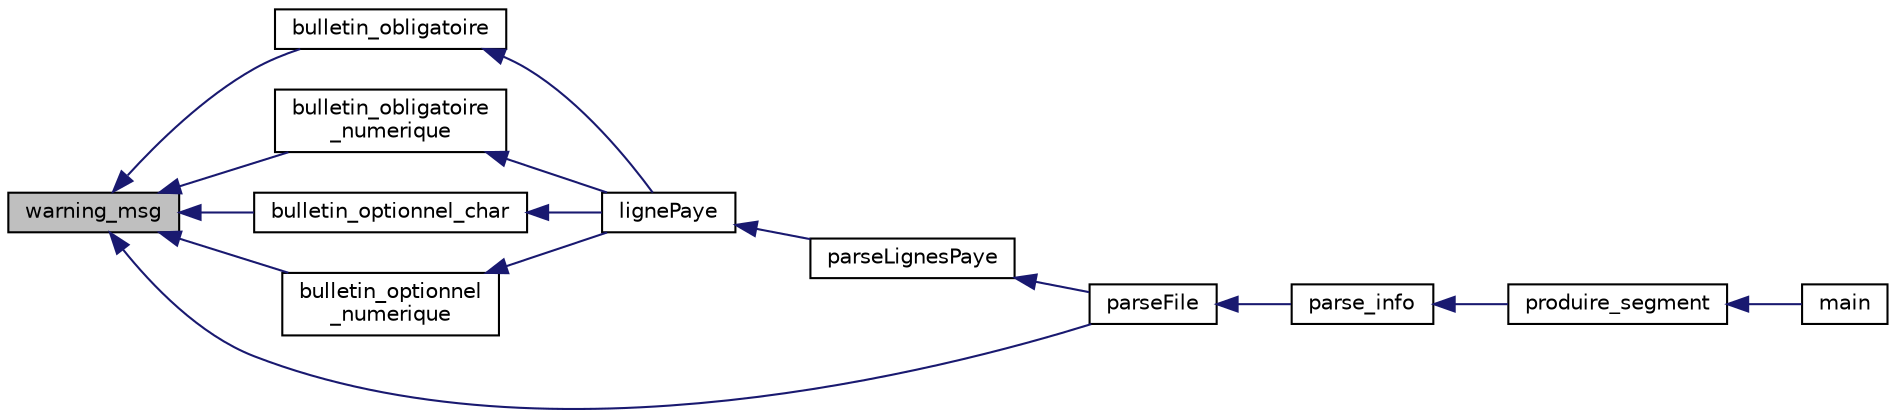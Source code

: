 digraph "warning_msg"
{
 // INTERACTIVE_SVG=YES
  edge [fontname="Helvetica",fontsize="10",labelfontname="Helvetica",labelfontsize="10"];
  node [fontname="Helvetica",fontsize="10",shape=record];
  rankdir="LR";
  Node10 [label="warning_msg",height=0.2,width=0.4,color="black", fillcolor="grey75", style="filled", fontcolor="black"];
  Node10 -> Node11 [dir="back",color="midnightblue",fontsize="10",style="solid",fontname="Helvetica"];
  Node11 [label="bulletin_obligatoire",height=0.2,width=0.4,color="black", fillcolor="white", style="filled",URL="$ligne__paye_8cpp.html#a45ce15888cd33c4753e852fce36fb56e",tooltip="Appelle Bulletin et affiche l&#39;interprétation des erreurs. "];
  Node11 -> Node12 [dir="back",color="midnightblue",fontsize="10",style="solid",fontname="Helvetica"];
  Node12 [label="lignePaye",height=0.2,width=0.4,color="black", fillcolor="white", style="filled",URL="$ligne__paye_8cpp.html#ab0033809d3d04a56bf668e6722da255c",tooltip="Analyse les noeuds fils du noeud. "];
  Node12 -> Node13 [dir="back",color="midnightblue",fontsize="10",style="solid",fontname="Helvetica"];
  Node13 [label="parseLignesPaye",height=0.2,width=0.4,color="black", fillcolor="white", style="filled",URL="$validator_8cpp.html#abdf1df3dd61991073a485a3e5d8addd2",tooltip="Lance le décodage des variables Bulletins de paye (Nom, Prenom, Matricule,...) "];
  Node13 -> Node14 [dir="back",color="midnightblue",fontsize="10",style="solid",fontname="Helvetica"];
  Node14 [label="parseFile",height=0.2,width=0.4,color="black", fillcolor="white", style="filled",URL="$validator_8cpp.html#ae1ac2699ac4449a4a9a16b0e37234b35",tooltip="Décode une structure info_t contenant les données de paye à l&#39;état brut \"fichier\" (..."];
  Node14 -> Node15 [dir="back",color="midnightblue",fontsize="10",style="solid",fontname="Helvetica"];
  Node15 [label="parse_info",height=0.2,width=0.4,color="black", fillcolor="white", style="filled",URL="$validator_8h.html#a36359f86441c3ac6219a34f63b8c3da6",tooltip="Lance l&#39;ensemble des processus de pré-traitement et de post-traitement des fichiers de paye..."];
  Node15 -> Node16 [dir="back",color="midnightblue",fontsize="10",style="solid",fontname="Helvetica"];
  Node16 [label="produire_segment",height=0.2,width=0.4,color="black", fillcolor="white", style="filled",URL="$lhx_2main_8cpp.html#abb1f1ad236423a832fd1efa1e9deeafa",tooltip="Pour un segment donné (sous-ensemble de bases de paye XML), redécoupe le segment en partie égales ou ..."];
  Node16 -> Node17 [dir="back",color="midnightblue",fontsize="10",style="solid",fontname="Helvetica"];
  Node17 [label="main",height=0.2,width=0.4,color="black", fillcolor="white", style="filled",URL="$lhx_2main_8cpp.html#a3c04138a5bfe5d72780bb7e82a18e627"];
  Node10 -> Node18 [dir="back",color="midnightblue",fontsize="10",style="solid",fontname="Helvetica"];
  Node18 [label="bulletin_obligatoire\l_numerique",height=0.2,width=0.4,color="black", fillcolor="white", style="filled",URL="$ligne__paye_8cpp.html#a8636e0f8d6d7fce58969c36956342c90",tooltip="Appelle Bulletin. "];
  Node18 -> Node12 [dir="back",color="midnightblue",fontsize="10",style="solid",fontname="Helvetica"];
  Node10 -> Node19 [dir="back",color="midnightblue",fontsize="10",style="solid",fontname="Helvetica"];
  Node19 [label="bulletin_optionnel_char",height=0.2,width=0.4,color="black", fillcolor="white", style="filled",URL="$ligne__paye_8cpp.html#a4a91586d82e91ad3e3c02355b57c9e09",tooltip="Appelle Bulletin. "];
  Node19 -> Node12 [dir="back",color="midnightblue",fontsize="10",style="solid",fontname="Helvetica"];
  Node10 -> Node20 [dir="back",color="midnightblue",fontsize="10",style="solid",fontname="Helvetica"];
  Node20 [label="bulletin_optionnel\l_numerique",height=0.2,width=0.4,color="black", fillcolor="white", style="filled",URL="$ligne__paye_8cpp.html#a9ddbe10974c6bd265152624a68cd0580",tooltip="Appelle Bulletin. "];
  Node20 -> Node12 [dir="back",color="midnightblue",fontsize="10",style="solid",fontname="Helvetica"];
  Node10 -> Node14 [dir="back",color="midnightblue",fontsize="10",style="solid",fontname="Helvetica"];
}
